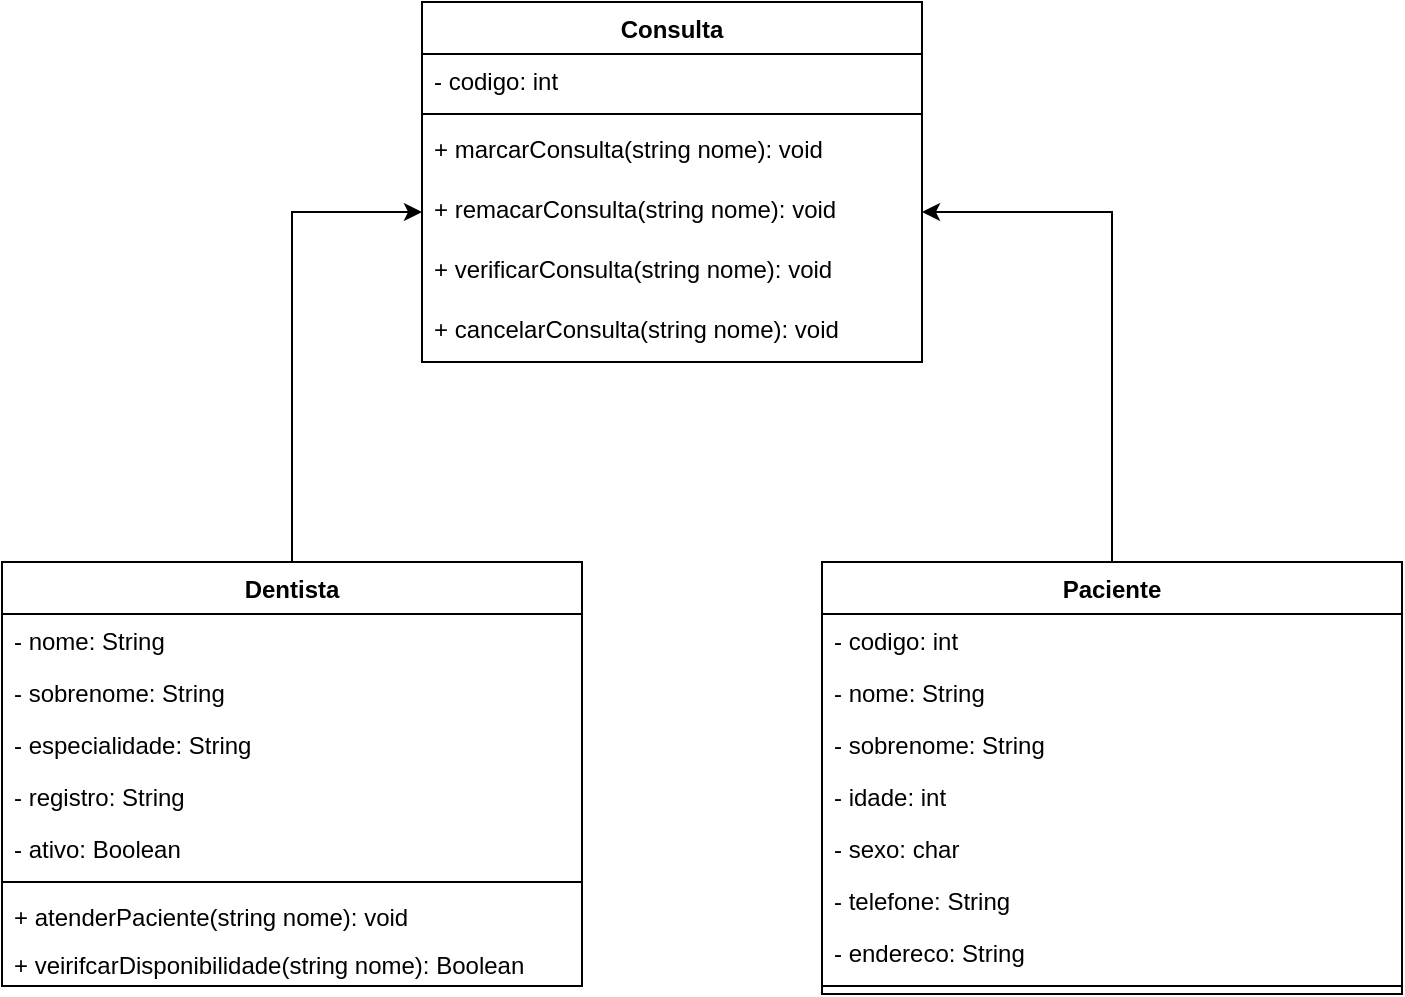 <mxfile version="15.2.9" type="device"><diagram id="C5RBs43oDa-KdzZeNtuy" name="Page-1"><mxGraphModel dx="1182" dy="582" grid="1" gridSize="10" guides="1" tooltips="1" connect="1" arrows="1" fold="1" page="1" pageScale="1" pageWidth="827" pageHeight="1169" math="0" shadow="0"><root><mxCell id="WIyWlLk6GJQsqaUBKTNV-0"/><mxCell id="WIyWlLk6GJQsqaUBKTNV-1" parent="WIyWlLk6GJQsqaUBKTNV-0"/><mxCell id="xy-jFu4udY51uKYlWrDx-100" style="edgeStyle=orthogonalEdgeStyle;rounded=0;orthogonalLoop=1;jettySize=auto;html=1;entryX=0;entryY=0.5;entryDx=0;entryDy=0;" parent="WIyWlLk6GJQsqaUBKTNV-1" source="xy-jFu4udY51uKYlWrDx-0" target="xy-jFu4udY51uKYlWrDx-90" edge="1"><mxGeometry relative="1" as="geometry"/></mxCell><mxCell id="xy-jFu4udY51uKYlWrDx-0" value="Dentista" style="swimlane;fontStyle=1;align=center;verticalAlign=top;childLayout=stackLayout;horizontal=1;startSize=26;horizontalStack=0;resizeParent=1;resizeParentMax=0;resizeLast=0;collapsible=1;marginBottom=0;" parent="WIyWlLk6GJQsqaUBKTNV-1" vertex="1"><mxGeometry x="70" y="320" width="290" height="212" as="geometry"/></mxCell><mxCell id="xy-jFu4udY51uKYlWrDx-1" value="- nome: String" style="text;strokeColor=none;fillColor=none;align=left;verticalAlign=top;spacingLeft=4;spacingRight=4;overflow=hidden;rotatable=0;points=[[0,0.5],[1,0.5]];portConstraint=eastwest;" parent="xy-jFu4udY51uKYlWrDx-0" vertex="1"><mxGeometry y="26" width="290" height="26" as="geometry"/></mxCell><mxCell id="xy-jFu4udY51uKYlWrDx-4" value="- sobrenome: String" style="text;strokeColor=none;fillColor=none;align=left;verticalAlign=top;spacingLeft=4;spacingRight=4;overflow=hidden;rotatable=0;points=[[0,0.5],[1,0.5]];portConstraint=eastwest;" parent="xy-jFu4udY51uKYlWrDx-0" vertex="1"><mxGeometry y="52" width="290" height="26" as="geometry"/></mxCell><mxCell id="xy-jFu4udY51uKYlWrDx-6" value="- especialidade: String" style="text;strokeColor=none;fillColor=none;align=left;verticalAlign=top;spacingLeft=4;spacingRight=4;overflow=hidden;rotatable=0;points=[[0,0.5],[1,0.5]];portConstraint=eastwest;" parent="xy-jFu4udY51uKYlWrDx-0" vertex="1"><mxGeometry y="78" width="290" height="26" as="geometry"/></mxCell><mxCell id="xy-jFu4udY51uKYlWrDx-5" value="- registro: String" style="text;strokeColor=none;fillColor=none;align=left;verticalAlign=top;spacingLeft=4;spacingRight=4;overflow=hidden;rotatable=0;points=[[0,0.5],[1,0.5]];portConstraint=eastwest;" parent="xy-jFu4udY51uKYlWrDx-0" vertex="1"><mxGeometry y="104" width="290" height="26" as="geometry"/></mxCell><mxCell id="xy-jFu4udY51uKYlWrDx-8" value="- ativo: Boolean" style="text;strokeColor=none;fillColor=none;align=left;verticalAlign=top;spacingLeft=4;spacingRight=4;overflow=hidden;rotatable=0;points=[[0,0.5],[1,0.5]];portConstraint=eastwest;" parent="xy-jFu4udY51uKYlWrDx-0" vertex="1"><mxGeometry y="130" width="290" height="26" as="geometry"/></mxCell><mxCell id="xy-jFu4udY51uKYlWrDx-2" value="" style="line;strokeWidth=1;fillColor=none;align=left;verticalAlign=middle;spacingTop=-1;spacingLeft=3;spacingRight=3;rotatable=0;labelPosition=right;points=[];portConstraint=eastwest;" parent="xy-jFu4udY51uKYlWrDx-0" vertex="1"><mxGeometry y="156" width="290" height="8" as="geometry"/></mxCell><mxCell id="xy-jFu4udY51uKYlWrDx-102" value="+ atenderPaciente(string nome): void" style="text;strokeColor=none;fillColor=none;align=left;verticalAlign=top;spacingLeft=4;spacingRight=4;overflow=hidden;rotatable=0;points=[[0,0.5],[1,0.5]];portConstraint=eastwest;" parent="xy-jFu4udY51uKYlWrDx-0" vertex="1"><mxGeometry y="164" width="290" height="24" as="geometry"/></mxCell><mxCell id="xy-jFu4udY51uKYlWrDx-12" value="+ veirifcarDisponibilidade(string nome): Boolean" style="text;strokeColor=none;fillColor=none;align=left;verticalAlign=top;spacingLeft=4;spacingRight=4;overflow=hidden;rotatable=0;points=[[0,0.5],[1,0.5]];portConstraint=eastwest;" parent="xy-jFu4udY51uKYlWrDx-0" vertex="1"><mxGeometry y="188" width="290" height="24" as="geometry"/></mxCell><mxCell id="xy-jFu4udY51uKYlWrDx-104" style="edgeStyle=orthogonalEdgeStyle;rounded=0;orthogonalLoop=1;jettySize=auto;html=1;entryX=1;entryY=0.5;entryDx=0;entryDy=0;" parent="WIyWlLk6GJQsqaUBKTNV-1" source="xy-jFu4udY51uKYlWrDx-43" target="xy-jFu4udY51uKYlWrDx-90" edge="1"><mxGeometry relative="1" as="geometry"/></mxCell><mxCell id="xy-jFu4udY51uKYlWrDx-43" value="Paciente" style="swimlane;fontStyle=1;align=center;verticalAlign=top;childLayout=stackLayout;horizontal=1;startSize=26;horizontalStack=0;resizeParent=1;resizeParentMax=0;resizeLast=0;collapsible=1;marginBottom=0;" parent="WIyWlLk6GJQsqaUBKTNV-1" vertex="1"><mxGeometry x="480" y="320" width="290" height="216" as="geometry"/></mxCell><mxCell id="xy-jFu4udY51uKYlWrDx-44" value="- codigo: int" style="text;strokeColor=none;fillColor=none;align=left;verticalAlign=top;spacingLeft=4;spacingRight=4;overflow=hidden;rotatable=0;points=[[0,0.5],[1,0.5]];portConstraint=eastwest;" parent="xy-jFu4udY51uKYlWrDx-43" vertex="1"><mxGeometry y="26" width="290" height="26" as="geometry"/></mxCell><mxCell id="xy-jFu4udY51uKYlWrDx-45" value="- nome: String" style="text;strokeColor=none;fillColor=none;align=left;verticalAlign=top;spacingLeft=4;spacingRight=4;overflow=hidden;rotatable=0;points=[[0,0.5],[1,0.5]];portConstraint=eastwest;" parent="xy-jFu4udY51uKYlWrDx-43" vertex="1"><mxGeometry y="52" width="290" height="26" as="geometry"/></mxCell><mxCell id="xy-jFu4udY51uKYlWrDx-46" value="- sobrenome: String" style="text;strokeColor=none;fillColor=none;align=left;verticalAlign=top;spacingLeft=4;spacingRight=4;overflow=hidden;rotatable=0;points=[[0,0.5],[1,0.5]];portConstraint=eastwest;" parent="xy-jFu4udY51uKYlWrDx-43" vertex="1"><mxGeometry y="78" width="290" height="26" as="geometry"/></mxCell><mxCell id="xy-jFu4udY51uKYlWrDx-47" value="- idade: int" style="text;strokeColor=none;fillColor=none;align=left;verticalAlign=top;spacingLeft=4;spacingRight=4;overflow=hidden;rotatable=0;points=[[0,0.5],[1,0.5]];portConstraint=eastwest;" parent="xy-jFu4udY51uKYlWrDx-43" vertex="1"><mxGeometry y="104" width="290" height="26" as="geometry"/></mxCell><mxCell id="xy-jFu4udY51uKYlWrDx-48" value="- sexo: char" style="text;strokeColor=none;fillColor=none;align=left;verticalAlign=top;spacingLeft=4;spacingRight=4;overflow=hidden;rotatable=0;points=[[0,0.5],[1,0.5]];portConstraint=eastwest;" parent="xy-jFu4udY51uKYlWrDx-43" vertex="1"><mxGeometry y="130" width="290" height="26" as="geometry"/></mxCell><mxCell id="xy-jFu4udY51uKYlWrDx-63" value="- telefone: String" style="text;strokeColor=none;fillColor=none;align=left;verticalAlign=top;spacingLeft=4;spacingRight=4;overflow=hidden;rotatable=0;points=[[0,0.5],[1,0.5]];portConstraint=eastwest;" parent="xy-jFu4udY51uKYlWrDx-43" vertex="1"><mxGeometry y="156" width="290" height="26" as="geometry"/></mxCell><mxCell id="xy-jFu4udY51uKYlWrDx-64" value="- endereco: String" style="text;strokeColor=none;fillColor=none;align=left;verticalAlign=top;spacingLeft=4;spacingRight=4;overflow=hidden;rotatable=0;points=[[0,0.5],[1,0.5]];portConstraint=eastwest;" parent="xy-jFu4udY51uKYlWrDx-43" vertex="1"><mxGeometry y="182" width="290" height="26" as="geometry"/></mxCell><mxCell id="xy-jFu4udY51uKYlWrDx-49" value="" style="line;strokeWidth=1;fillColor=none;align=left;verticalAlign=middle;spacingTop=-1;spacingLeft=3;spacingRight=3;rotatable=0;labelPosition=right;points=[];portConstraint=eastwest;" parent="xy-jFu4udY51uKYlWrDx-43" vertex="1"><mxGeometry y="208" width="290" height="8" as="geometry"/></mxCell><mxCell id="xy-jFu4udY51uKYlWrDx-80" value="Consulta" style="swimlane;fontStyle=1;align=center;verticalAlign=top;childLayout=stackLayout;horizontal=1;startSize=26;horizontalStack=0;resizeParent=1;resizeParentMax=0;resizeLast=0;collapsible=1;marginBottom=0;" parent="WIyWlLk6GJQsqaUBKTNV-1" vertex="1"><mxGeometry x="280" y="40" width="250" height="180" as="geometry"/></mxCell><mxCell id="xy-jFu4udY51uKYlWrDx-81" value="- codigo: int" style="text;strokeColor=none;fillColor=none;align=left;verticalAlign=top;spacingLeft=4;spacingRight=4;overflow=hidden;rotatable=0;points=[[0,0.5],[1,0.5]];portConstraint=eastwest;" parent="xy-jFu4udY51uKYlWrDx-80" vertex="1"><mxGeometry y="26" width="250" height="26" as="geometry"/></mxCell><mxCell id="xy-jFu4udY51uKYlWrDx-82" value="" style="line;strokeWidth=1;fillColor=none;align=left;verticalAlign=middle;spacingTop=-1;spacingLeft=3;spacingRight=3;rotatable=0;labelPosition=right;points=[];portConstraint=eastwest;" parent="xy-jFu4udY51uKYlWrDx-80" vertex="1"><mxGeometry y="52" width="250" height="8" as="geometry"/></mxCell><mxCell id="xy-jFu4udY51uKYlWrDx-83" value="+ marcarConsulta(string nome): void" style="text;strokeColor=none;fillColor=none;align=left;verticalAlign=top;spacingLeft=4;spacingRight=4;overflow=hidden;rotatable=0;points=[[0,0.5],[1,0.5]];portConstraint=eastwest;" parent="xy-jFu4udY51uKYlWrDx-80" vertex="1"><mxGeometry y="60" width="250" height="30" as="geometry"/></mxCell><mxCell id="xy-jFu4udY51uKYlWrDx-90" value="+ remacarConsulta(string nome): void" style="text;strokeColor=none;fillColor=none;align=left;verticalAlign=top;spacingLeft=4;spacingRight=4;overflow=hidden;rotatable=0;points=[[0,0.5],[1,0.5]];portConstraint=eastwest;" parent="xy-jFu4udY51uKYlWrDx-80" vertex="1"><mxGeometry y="90" width="250" height="30" as="geometry"/></mxCell><mxCell id="xy-jFu4udY51uKYlWrDx-99" value="+ verificarConsulta(string nome): void" style="text;strokeColor=none;fillColor=none;align=left;verticalAlign=top;spacingLeft=4;spacingRight=4;overflow=hidden;rotatable=0;points=[[0,0.5],[1,0.5]];portConstraint=eastwest;" parent="xy-jFu4udY51uKYlWrDx-80" vertex="1"><mxGeometry y="120" width="250" height="30" as="geometry"/></mxCell><mxCell id="xy-jFu4udY51uKYlWrDx-91" value="+ cancelarConsulta(string nome): void" style="text;strokeColor=none;fillColor=none;align=left;verticalAlign=top;spacingLeft=4;spacingRight=4;overflow=hidden;rotatable=0;points=[[0,0.5],[1,0.5]];portConstraint=eastwest;" parent="xy-jFu4udY51uKYlWrDx-80" vertex="1"><mxGeometry y="150" width="250" height="30" as="geometry"/></mxCell></root></mxGraphModel></diagram></mxfile>